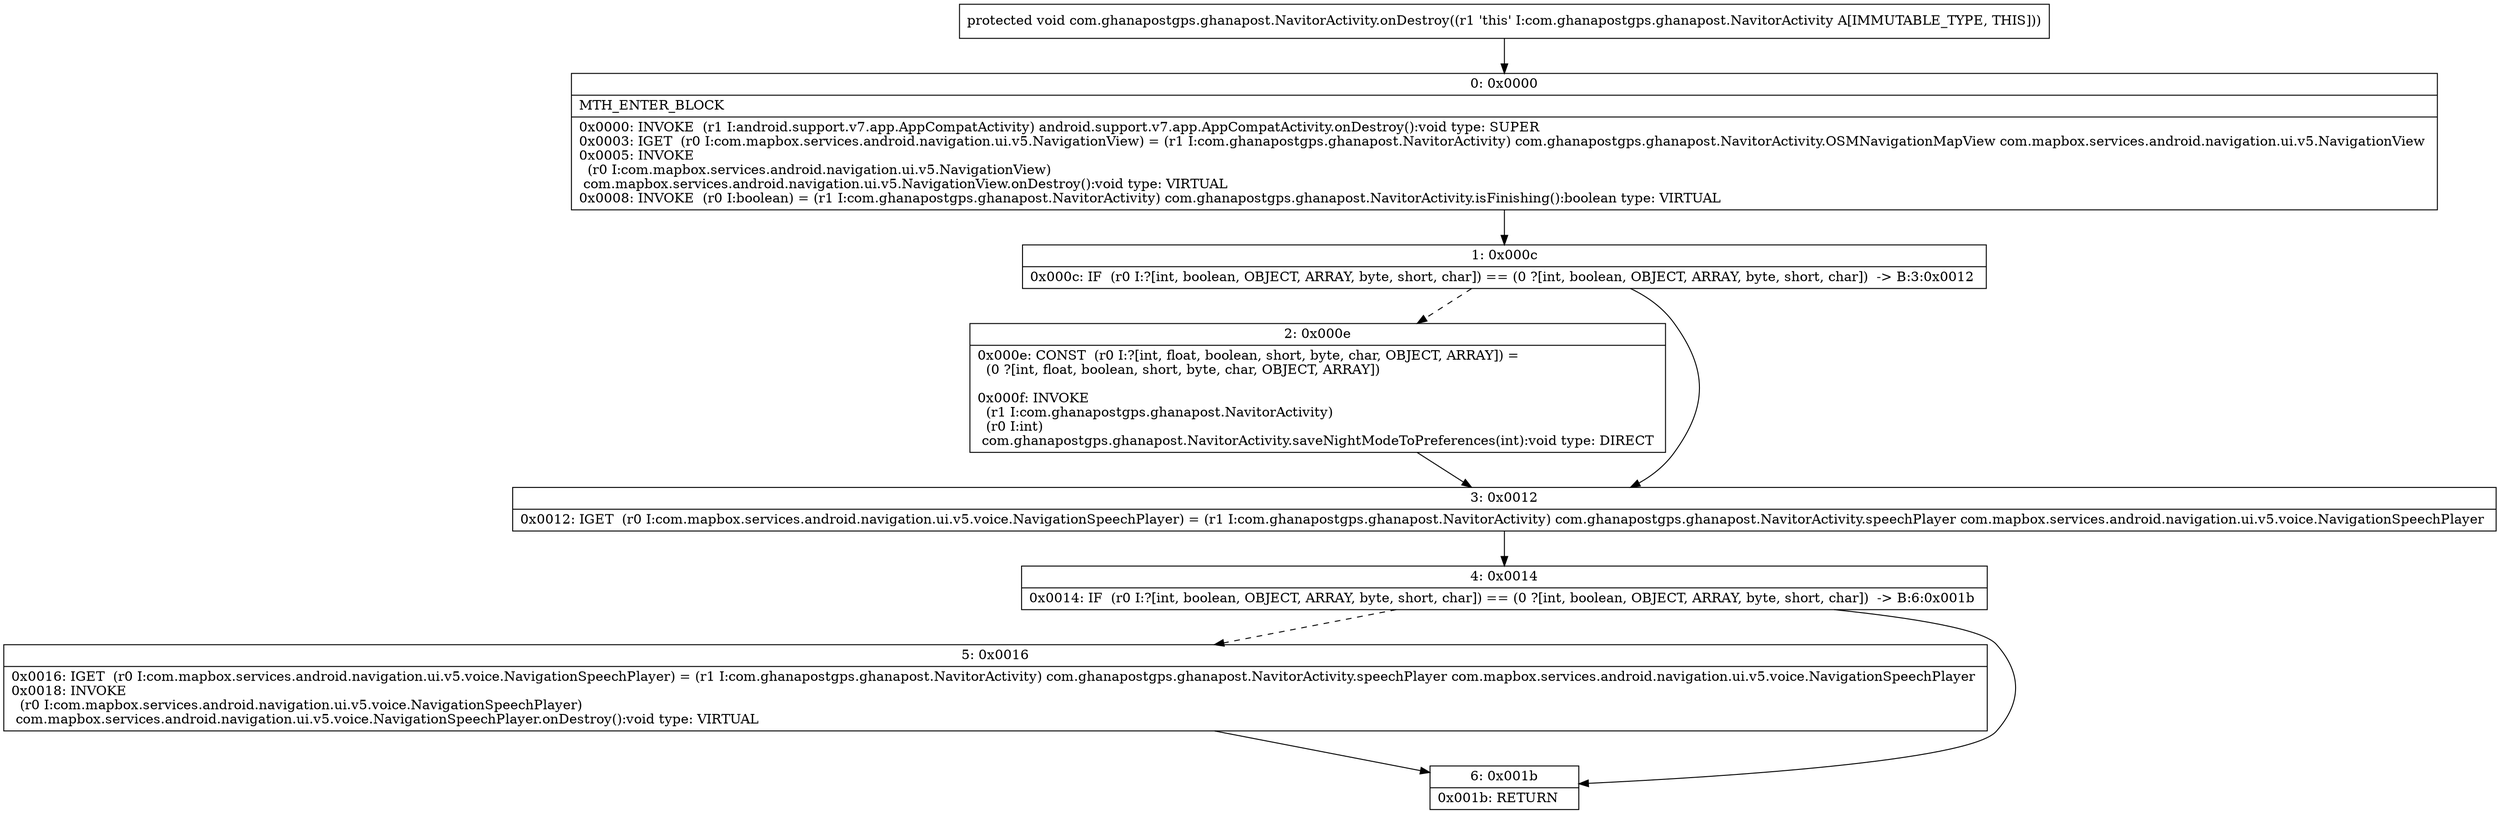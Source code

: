 digraph "CFG forcom.ghanapostgps.ghanapost.NavitorActivity.onDestroy()V" {
Node_0 [shape=record,label="{0\:\ 0x0000|MTH_ENTER_BLOCK\l|0x0000: INVOKE  (r1 I:android.support.v7.app.AppCompatActivity) android.support.v7.app.AppCompatActivity.onDestroy():void type: SUPER \l0x0003: IGET  (r0 I:com.mapbox.services.android.navigation.ui.v5.NavigationView) = (r1 I:com.ghanapostgps.ghanapost.NavitorActivity) com.ghanapostgps.ghanapost.NavitorActivity.OSMNavigationMapView com.mapbox.services.android.navigation.ui.v5.NavigationView \l0x0005: INVOKE  \l  (r0 I:com.mapbox.services.android.navigation.ui.v5.NavigationView)\l com.mapbox.services.android.navigation.ui.v5.NavigationView.onDestroy():void type: VIRTUAL \l0x0008: INVOKE  (r0 I:boolean) = (r1 I:com.ghanapostgps.ghanapost.NavitorActivity) com.ghanapostgps.ghanapost.NavitorActivity.isFinishing():boolean type: VIRTUAL \l}"];
Node_1 [shape=record,label="{1\:\ 0x000c|0x000c: IF  (r0 I:?[int, boolean, OBJECT, ARRAY, byte, short, char]) == (0 ?[int, boolean, OBJECT, ARRAY, byte, short, char])  \-\> B:3:0x0012 \l}"];
Node_2 [shape=record,label="{2\:\ 0x000e|0x000e: CONST  (r0 I:?[int, float, boolean, short, byte, char, OBJECT, ARRAY]) = \l  (0 ?[int, float, boolean, short, byte, char, OBJECT, ARRAY])\l \l0x000f: INVOKE  \l  (r1 I:com.ghanapostgps.ghanapost.NavitorActivity)\l  (r0 I:int)\l com.ghanapostgps.ghanapost.NavitorActivity.saveNightModeToPreferences(int):void type: DIRECT \l}"];
Node_3 [shape=record,label="{3\:\ 0x0012|0x0012: IGET  (r0 I:com.mapbox.services.android.navigation.ui.v5.voice.NavigationSpeechPlayer) = (r1 I:com.ghanapostgps.ghanapost.NavitorActivity) com.ghanapostgps.ghanapost.NavitorActivity.speechPlayer com.mapbox.services.android.navigation.ui.v5.voice.NavigationSpeechPlayer \l}"];
Node_4 [shape=record,label="{4\:\ 0x0014|0x0014: IF  (r0 I:?[int, boolean, OBJECT, ARRAY, byte, short, char]) == (0 ?[int, boolean, OBJECT, ARRAY, byte, short, char])  \-\> B:6:0x001b \l}"];
Node_5 [shape=record,label="{5\:\ 0x0016|0x0016: IGET  (r0 I:com.mapbox.services.android.navigation.ui.v5.voice.NavigationSpeechPlayer) = (r1 I:com.ghanapostgps.ghanapost.NavitorActivity) com.ghanapostgps.ghanapost.NavitorActivity.speechPlayer com.mapbox.services.android.navigation.ui.v5.voice.NavigationSpeechPlayer \l0x0018: INVOKE  \l  (r0 I:com.mapbox.services.android.navigation.ui.v5.voice.NavigationSpeechPlayer)\l com.mapbox.services.android.navigation.ui.v5.voice.NavigationSpeechPlayer.onDestroy():void type: VIRTUAL \l}"];
Node_6 [shape=record,label="{6\:\ 0x001b|0x001b: RETURN   \l}"];
MethodNode[shape=record,label="{protected void com.ghanapostgps.ghanapost.NavitorActivity.onDestroy((r1 'this' I:com.ghanapostgps.ghanapost.NavitorActivity A[IMMUTABLE_TYPE, THIS])) }"];
MethodNode -> Node_0;
Node_0 -> Node_1;
Node_1 -> Node_2[style=dashed];
Node_1 -> Node_3;
Node_2 -> Node_3;
Node_3 -> Node_4;
Node_4 -> Node_5[style=dashed];
Node_4 -> Node_6;
Node_5 -> Node_6;
}

